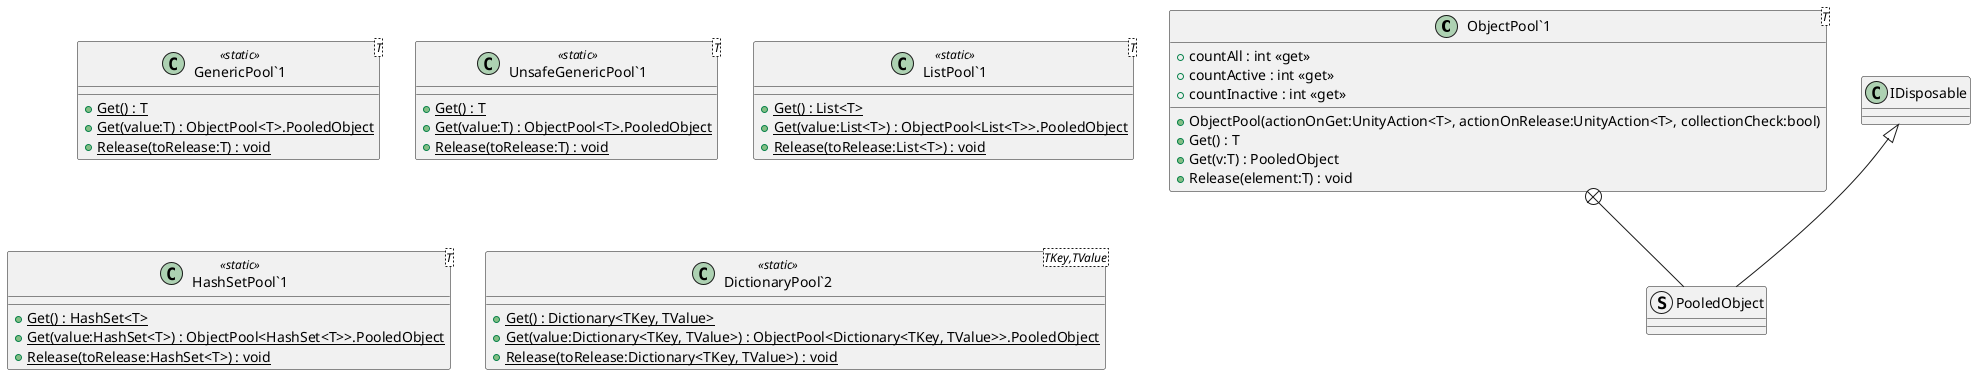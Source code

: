@startuml
class "ObjectPool`1"<T> {
    + countAll : int <<get>>
    + countActive : int <<get>>
    + countInactive : int <<get>>
    + ObjectPool(actionOnGet:UnityAction<T>, actionOnRelease:UnityAction<T>, collectionCheck:bool)
    + Get() : T
    + Get(v:T) : PooledObject
    + Release(element:T) : void
}
class "GenericPool`1"<T> <<static>> {
    + {static} Get() : T
    + {static} Get(value:T) : ObjectPool<T>.PooledObject
    + {static} Release(toRelease:T) : void
}
class "UnsafeGenericPool`1"<T> <<static>> {
    + {static} Get() : T
    + {static} Get(value:T) : ObjectPool<T>.PooledObject
    + {static} Release(toRelease:T) : void
}
class "ListPool`1"<T> <<static>> {
    + {static} Get() : List<T>
    + {static} Get(value:List<T>) : ObjectPool<List<T>>.PooledObject
    + {static} Release(toRelease:List<T>) : void
}
class "HashSetPool`1"<T> <<static>> {
    + {static} Get() : HashSet<T>
    + {static} Get(value:HashSet<T>) : ObjectPool<HashSet<T>>.PooledObject
    + {static} Release(toRelease:HashSet<T>) : void
}
class "DictionaryPool`2"<TKey,TValue> <<static>> {
    + {static} Get() : Dictionary<TKey, TValue>
    + {static} Get(value:Dictionary<TKey, TValue>) : ObjectPool<Dictionary<TKey, TValue>>.PooledObject
    + {static} Release(toRelease:Dictionary<TKey, TValue>) : void
}
struct PooledObject {
}
"ObjectPool`1" +-- PooledObject
IDisposable <|-- PooledObject
@enduml
